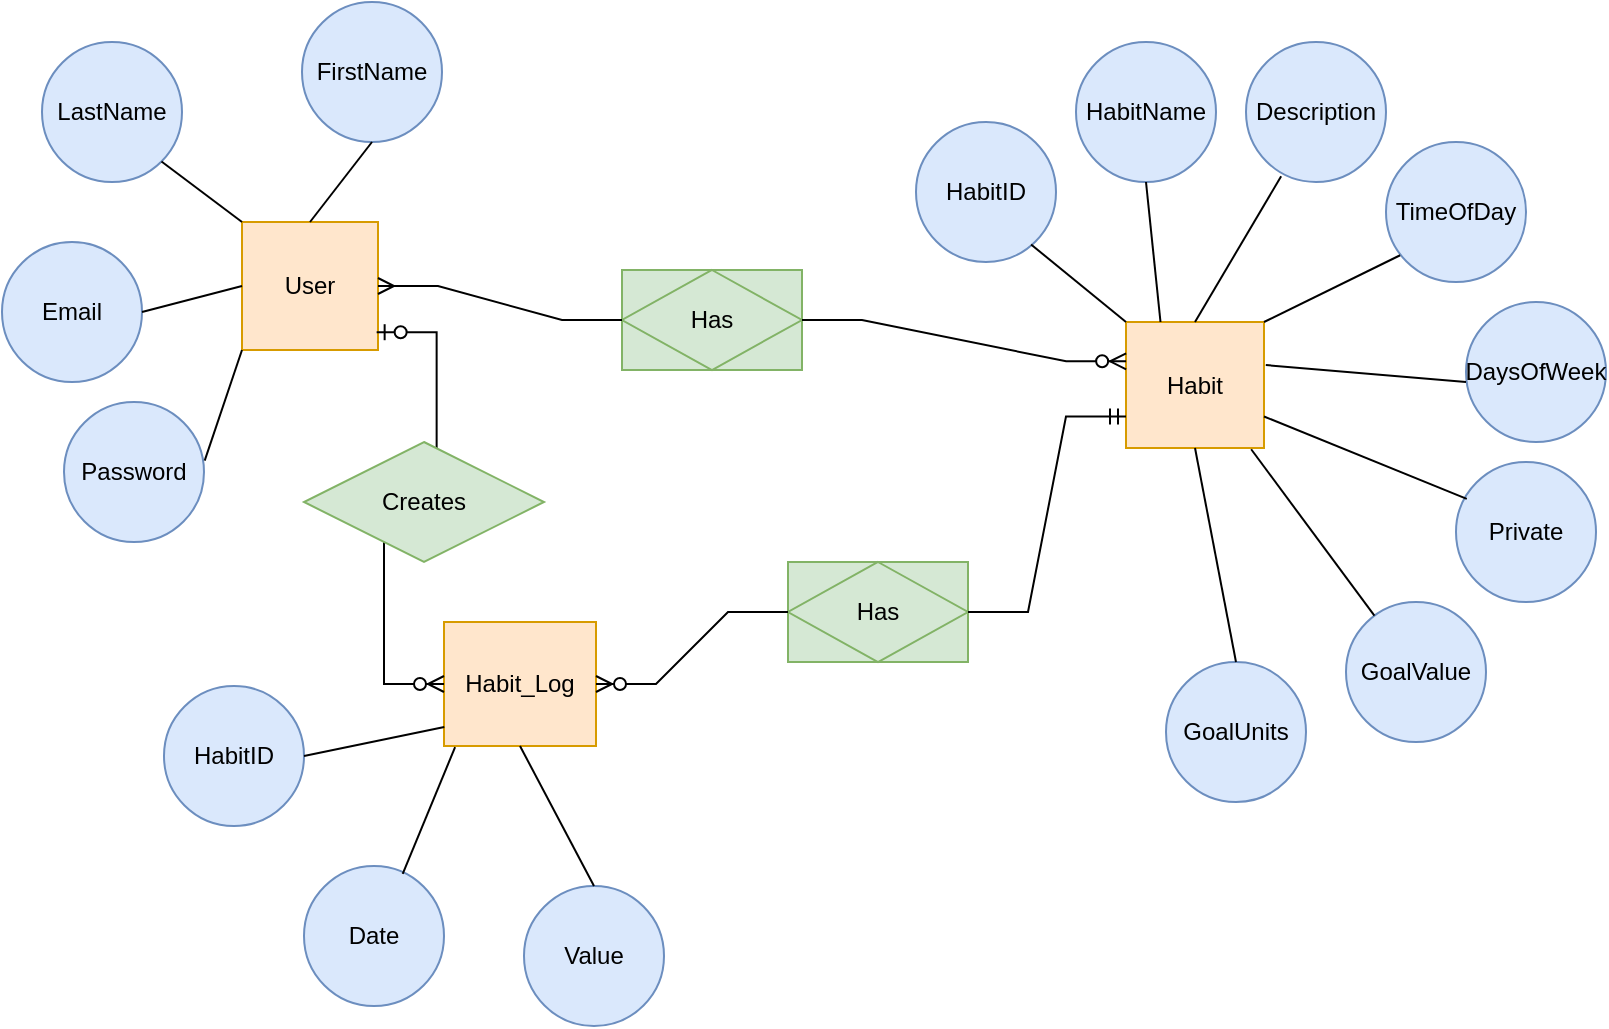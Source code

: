 <mxfile version="26.0.16">
  <diagram name="Page-1" id="G9ifeTFGzU589j72VpIW">
    <mxGraphModel dx="1050" dy="559" grid="0" gridSize="10" guides="1" tooltips="1" connect="1" arrows="1" fold="1" page="1" pageScale="1" pageWidth="850" pageHeight="1100" math="0" shadow="0">
      <root>
        <mxCell id="0" />
        <mxCell id="1" parent="0" />
        <mxCell id="bLYFY1r-CMGZMfWj51zT-1" value="User" style="rounded=0;whiteSpace=wrap;html=1;fillColor=#ffe6cc;strokeColor=#d79b00;" parent="1" vertex="1">
          <mxGeometry x="150" y="170" width="68" height="64" as="geometry" />
        </mxCell>
        <mxCell id="bLYFY1r-CMGZMfWj51zT-2" value="Habit" style="rounded=0;whiteSpace=wrap;html=1;fillColor=#ffe6cc;strokeColor=#d79b00;" parent="1" vertex="1">
          <mxGeometry x="592" y="220" width="69" height="63" as="geometry" />
        </mxCell>
        <mxCell id="bLYFY1r-CMGZMfWj51zT-4" value="HabitName" style="ellipse;whiteSpace=wrap;html=1;aspect=fixed;fillColor=#dae8fc;strokeColor=#6c8ebf;" parent="1" vertex="1">
          <mxGeometry x="567" y="80" width="70" height="70" as="geometry" />
        </mxCell>
        <mxCell id="bLYFY1r-CMGZMfWj51zT-5" value="Description" style="ellipse;whiteSpace=wrap;html=1;aspect=fixed;fillColor=#dae8fc;strokeColor=#6c8ebf;" parent="1" vertex="1">
          <mxGeometry x="652" y="80" width="70" height="70" as="geometry" />
        </mxCell>
        <mxCell id="bLYFY1r-CMGZMfWj51zT-7" value="Habit_Log" style="rounded=0;whiteSpace=wrap;html=1;fillColor=#ffe6cc;strokeColor=#d79b00;" parent="1" vertex="1">
          <mxGeometry x="251" y="370" width="76" height="62" as="geometry" />
        </mxCell>
        <mxCell id="bLYFY1r-CMGZMfWj51zT-8" value="TimeOfDay" style="ellipse;whiteSpace=wrap;html=1;aspect=fixed;fillColor=#dae8fc;strokeColor=#6c8ebf;" parent="1" vertex="1">
          <mxGeometry x="722" y="130" width="70" height="70" as="geometry" />
        </mxCell>
        <mxCell id="bLYFY1r-CMGZMfWj51zT-9" value="DaysOfWeek" style="ellipse;whiteSpace=wrap;html=1;aspect=fixed;fillColor=#dae8fc;strokeColor=#6c8ebf;" parent="1" vertex="1">
          <mxGeometry x="762" y="210" width="70" height="70" as="geometry" />
        </mxCell>
        <mxCell id="bLYFY1r-CMGZMfWj51zT-10" value="Private" style="ellipse;whiteSpace=wrap;html=1;aspect=fixed;fillColor=#dae8fc;strokeColor=#6c8ebf;" parent="1" vertex="1">
          <mxGeometry x="757" y="290" width="70" height="70" as="geometry" />
        </mxCell>
        <mxCell id="bLYFY1r-CMGZMfWj51zT-11" value="GoalValue" style="ellipse;whiteSpace=wrap;html=1;aspect=fixed;fillColor=#dae8fc;strokeColor=#6c8ebf;" parent="1" vertex="1">
          <mxGeometry x="702" y="360" width="70" height="70" as="geometry" />
        </mxCell>
        <mxCell id="bLYFY1r-CMGZMfWj51zT-12" value="GoalUnits" style="ellipse;whiteSpace=wrap;html=1;aspect=fixed;fillColor=#dae8fc;strokeColor=#6c8ebf;" parent="1" vertex="1">
          <mxGeometry x="612" y="390" width="70" height="70" as="geometry" />
        </mxCell>
        <mxCell id="bLYFY1r-CMGZMfWj51zT-13" value="" style="endArrow=none;html=1;rounded=0;exitX=0.5;exitY=1;exitDx=0;exitDy=0;entryX=0.25;entryY=0;entryDx=0;entryDy=0;" parent="1" source="bLYFY1r-CMGZMfWj51zT-4" target="bLYFY1r-CMGZMfWj51zT-2" edge="1">
          <mxGeometry relative="1" as="geometry">
            <mxPoint x="532" y="330" as="sourcePoint" />
            <mxPoint x="692" y="330" as="targetPoint" />
          </mxGeometry>
        </mxCell>
        <mxCell id="bLYFY1r-CMGZMfWj51zT-14" value="" style="endArrow=none;html=1;rounded=0;exitX=0.251;exitY=0.959;exitDx=0;exitDy=0;entryX=0.5;entryY=0;entryDx=0;entryDy=0;exitPerimeter=0;" parent="1" source="bLYFY1r-CMGZMfWj51zT-5" target="bLYFY1r-CMGZMfWj51zT-2" edge="1">
          <mxGeometry relative="1" as="geometry">
            <mxPoint x="612" y="160" as="sourcePoint" />
            <mxPoint x="630" y="230" as="targetPoint" />
          </mxGeometry>
        </mxCell>
        <mxCell id="bLYFY1r-CMGZMfWj51zT-15" value="" style="endArrow=none;html=1;rounded=0;exitX=0.101;exitY=0.809;exitDx=0;exitDy=0;exitPerimeter=0;entryX=1;entryY=0;entryDx=0;entryDy=0;" parent="1" source="bLYFY1r-CMGZMfWj51zT-8" edge="1" target="bLYFY1r-CMGZMfWj51zT-2">
          <mxGeometry relative="1" as="geometry">
            <mxPoint x="682" y="167" as="sourcePoint" />
            <mxPoint x="692" y="220" as="targetPoint" />
          </mxGeometry>
        </mxCell>
        <mxCell id="bLYFY1r-CMGZMfWj51zT-16" value="" style="endArrow=none;html=1;rounded=0;exitX=0.072;exitY=0.845;exitDx=0;exitDy=0;entryX=1.013;entryY=0.342;entryDx=0;entryDy=0;exitPerimeter=0;entryPerimeter=0;" parent="1" target="bLYFY1r-CMGZMfWj51zT-2" edge="1">
          <mxGeometry relative="1" as="geometry">
            <mxPoint x="762" y="250" as="sourcePoint" />
            <mxPoint x="717" y="273" as="targetPoint" />
          </mxGeometry>
        </mxCell>
        <mxCell id="bLYFY1r-CMGZMfWj51zT-17" value="" style="endArrow=none;html=1;rounded=0;entryX=1;entryY=0.75;entryDx=0;entryDy=0;exitX=0.077;exitY=0.263;exitDx=0;exitDy=0;exitPerimeter=0;" parent="1" source="bLYFY1r-CMGZMfWj51zT-10" edge="1" target="bLYFY1r-CMGZMfWj51zT-2">
          <mxGeometry relative="1" as="geometry">
            <mxPoint x="752" y="320" as="sourcePoint" />
            <mxPoint x="702" y="298" as="targetPoint" />
          </mxGeometry>
        </mxCell>
        <mxCell id="bLYFY1r-CMGZMfWj51zT-18" value="" style="endArrow=none;html=1;rounded=0;entryX=0.907;entryY=1.01;entryDx=0;entryDy=0;entryPerimeter=0;" parent="1" source="bLYFY1r-CMGZMfWj51zT-11" target="bLYFY1r-CMGZMfWj51zT-2" edge="1">
          <mxGeometry relative="1" as="geometry">
            <mxPoint x="768" y="331" as="sourcePoint" />
            <mxPoint x="712" y="308" as="targetPoint" />
          </mxGeometry>
        </mxCell>
        <mxCell id="bLYFY1r-CMGZMfWj51zT-19" value="" style="endArrow=none;html=1;rounded=0;exitX=0.5;exitY=0;exitDx=0;exitDy=0;entryX=0.5;entryY=1;entryDx=0;entryDy=0;" parent="1" source="bLYFY1r-CMGZMfWj51zT-12" edge="1" target="bLYFY1r-CMGZMfWj51zT-2">
          <mxGeometry relative="1" as="geometry">
            <mxPoint x="731" y="386" as="sourcePoint" />
            <mxPoint x="647" y="331" as="targetPoint" />
          </mxGeometry>
        </mxCell>
        <mxCell id="bLYFY1r-CMGZMfWj51zT-34" value="Has" style="shape=associativeEntity;whiteSpace=wrap;html=1;align=center;fillColor=#d5e8d4;strokeColor=#82b366;" parent="1" vertex="1">
          <mxGeometry x="423" y="340" width="90" height="50" as="geometry" />
        </mxCell>
        <mxCell id="bLYFY1r-CMGZMfWj51zT-36" value="FirstName" style="ellipse;whiteSpace=wrap;html=1;aspect=fixed;fillColor=#dae8fc;strokeColor=#6c8ebf;" parent="1" vertex="1">
          <mxGeometry x="180" y="60" width="70" height="70" as="geometry" />
        </mxCell>
        <mxCell id="bLYFY1r-CMGZMfWj51zT-37" value="LastName" style="ellipse;whiteSpace=wrap;html=1;aspect=fixed;fillColor=#dae8fc;strokeColor=#6c8ebf;" parent="1" vertex="1">
          <mxGeometry x="50" y="80" width="70" height="70" as="geometry" />
        </mxCell>
        <mxCell id="bLYFY1r-CMGZMfWj51zT-38" value="Email" style="ellipse;whiteSpace=wrap;html=1;aspect=fixed;fillColor=#dae8fc;strokeColor=#6c8ebf;" parent="1" vertex="1">
          <mxGeometry x="30" y="180" width="70" height="70" as="geometry" />
        </mxCell>
        <mxCell id="bLYFY1r-CMGZMfWj51zT-39" value="Password" style="ellipse;whiteSpace=wrap;html=1;aspect=fixed;fillColor=#dae8fc;strokeColor=#6c8ebf;" parent="1" vertex="1">
          <mxGeometry x="61" y="260" width="70" height="70" as="geometry" />
        </mxCell>
        <mxCell id="bLYFY1r-CMGZMfWj51zT-23" value="Has" style="shape=associativeEntity;whiteSpace=wrap;html=1;align=center;fillColor=#d5e8d4;strokeColor=#82b366;" parent="1" vertex="1">
          <mxGeometry x="340" y="194" width="90" height="50" as="geometry" />
        </mxCell>
        <mxCell id="bLYFY1r-CMGZMfWj51zT-41" value="" style="endArrow=none;html=1;rounded=0;exitX=0.5;exitY=1;exitDx=0;exitDy=0;entryX=0.5;entryY=0;entryDx=0;entryDy=0;" parent="1" source="bLYFY1r-CMGZMfWj51zT-36" target="bLYFY1r-CMGZMfWj51zT-1" edge="1">
          <mxGeometry relative="1" as="geometry">
            <mxPoint x="225" y="370" as="sourcePoint" />
            <mxPoint x="385" y="370" as="targetPoint" />
          </mxGeometry>
        </mxCell>
        <mxCell id="bLYFY1r-CMGZMfWj51zT-42" value="" style="endArrow=none;html=1;rounded=0;exitX=1;exitY=1;exitDx=0;exitDy=0;entryX=0;entryY=0;entryDx=0;entryDy=0;" parent="1" source="bLYFY1r-CMGZMfWj51zT-37" target="bLYFY1r-CMGZMfWj51zT-1" edge="1">
          <mxGeometry relative="1" as="geometry">
            <mxPoint x="170" y="190" as="sourcePoint" />
            <mxPoint x="190" y="230" as="targetPoint" />
          </mxGeometry>
        </mxCell>
        <mxCell id="bLYFY1r-CMGZMfWj51zT-43" value="" style="endArrow=none;html=1;rounded=0;exitX=1;exitY=0.5;exitDx=0;exitDy=0;entryX=0;entryY=0.5;entryDx=0;entryDy=0;" parent="1" source="bLYFY1r-CMGZMfWj51zT-38" target="bLYFY1r-CMGZMfWj51zT-1" edge="1">
          <mxGeometry relative="1" as="geometry">
            <mxPoint x="105" y="210" as="sourcePoint" />
            <mxPoint x="135" y="230" as="targetPoint" />
          </mxGeometry>
        </mxCell>
        <mxCell id="bLYFY1r-CMGZMfWj51zT-44" value="" style="endArrow=none;html=1;rounded=0;exitX=1.005;exitY=0.419;exitDx=0;exitDy=0;entryX=0;entryY=1;entryDx=0;entryDy=0;exitPerimeter=0;" parent="1" source="bLYFY1r-CMGZMfWj51zT-39" target="bLYFY1r-CMGZMfWj51zT-1" edge="1">
          <mxGeometry relative="1" as="geometry">
            <mxPoint x="75" y="275" as="sourcePoint" />
            <mxPoint x="135" y="285" as="targetPoint" />
          </mxGeometry>
        </mxCell>
        <mxCell id="bLYFY1r-CMGZMfWj51zT-50" value="" style="edgeStyle=entityRelationEdgeStyle;fontSize=12;html=1;endArrow=ERzeroToMany;endFill=1;rounded=0;exitX=1;exitY=0.5;exitDx=0;exitDy=0;entryX=0.001;entryY=0.312;entryDx=0;entryDy=0;entryPerimeter=0;" parent="1" source="bLYFY1r-CMGZMfWj51zT-23" target="bLYFY1r-CMGZMfWj51zT-2" edge="1">
          <mxGeometry width="100" height="100" relative="1" as="geometry">
            <mxPoint x="427" y="201" as="sourcePoint" />
            <mxPoint x="532" y="170" as="targetPoint" />
          </mxGeometry>
        </mxCell>
        <mxCell id="bLYFY1r-CMGZMfWj51zT-51" value="" style="edgeStyle=entityRelationEdgeStyle;fontSize=12;html=1;endArrow=ERmany;rounded=0;entryX=1;entryY=0.5;entryDx=0;entryDy=0;exitX=0;exitY=0.5;exitDx=0;exitDy=0;" parent="1" source="bLYFY1r-CMGZMfWj51zT-23" target="bLYFY1r-CMGZMfWj51zT-1" edge="1">
          <mxGeometry width="100" height="100" relative="1" as="geometry">
            <mxPoint x="395.0" y="290" as="sourcePoint" />
            <mxPoint x="295.0" y="190" as="targetPoint" />
          </mxGeometry>
        </mxCell>
        <mxCell id="bLYFY1r-CMGZMfWj51zT-54" value="HabitID" style="ellipse;whiteSpace=wrap;html=1;aspect=fixed;fillColor=#dae8fc;strokeColor=#6c8ebf;" parent="1" vertex="1">
          <mxGeometry x="487" y="120" width="70" height="70" as="geometry" />
        </mxCell>
        <mxCell id="bLYFY1r-CMGZMfWj51zT-55" value="" style="endArrow=none;html=1;rounded=0;exitX=0.822;exitY=0.875;exitDx=0;exitDy=0;entryX=0;entryY=0;entryDx=0;entryDy=0;exitPerimeter=0;" parent="1" source="bLYFY1r-CMGZMfWj51zT-54" target="bLYFY1r-CMGZMfWj51zT-2" edge="1">
          <mxGeometry relative="1" as="geometry">
            <mxPoint x="532" y="165" as="sourcePoint" />
            <mxPoint x="555" y="245" as="targetPoint" />
          </mxGeometry>
        </mxCell>
        <mxCell id="bLYFY1r-CMGZMfWj51zT-56" value="HabitID" style="ellipse;whiteSpace=wrap;html=1;aspect=fixed;fillColor=#dae8fc;strokeColor=#6c8ebf;" parent="1" vertex="1">
          <mxGeometry x="111" y="402" width="70" height="70" as="geometry" />
        </mxCell>
        <mxCell id="bLYFY1r-CMGZMfWj51zT-57" value="" style="endArrow=none;html=1;rounded=0;exitX=1;exitY=0.5;exitDx=0;exitDy=0;entryX=0.002;entryY=0.846;entryDx=0;entryDy=0;entryPerimeter=0;" parent="1" source="bLYFY1r-CMGZMfWj51zT-56" target="bLYFY1r-CMGZMfWj51zT-7" edge="1">
          <mxGeometry relative="1" as="geometry">
            <mxPoint x="126" y="527" as="sourcePoint" />
            <mxPoint x="186" y="582" as="targetPoint" />
          </mxGeometry>
        </mxCell>
        <mxCell id="bLYFY1r-CMGZMfWj51zT-58" value="Date" style="ellipse;whiteSpace=wrap;html=1;aspect=fixed;fillColor=#dae8fc;strokeColor=#6c8ebf;" parent="1" vertex="1">
          <mxGeometry x="181" y="492" width="70" height="70" as="geometry" />
        </mxCell>
        <mxCell id="bLYFY1r-CMGZMfWj51zT-59" value="" style="endArrow=none;html=1;rounded=0;exitX=0.705;exitY=0.057;exitDx=0;exitDy=0;entryX=0.073;entryY=1.009;entryDx=0;entryDy=0;entryPerimeter=0;exitPerimeter=0;" parent="1" source="bLYFY1r-CMGZMfWj51zT-58" target="bLYFY1r-CMGZMfWj51zT-7" edge="1">
          <mxGeometry relative="1" as="geometry">
            <mxPoint x="161" y="517" as="sourcePoint" />
            <mxPoint x="241" y="495" as="targetPoint" />
          </mxGeometry>
        </mxCell>
        <mxCell id="bLYFY1r-CMGZMfWj51zT-60" value="Value" style="ellipse;whiteSpace=wrap;html=1;aspect=fixed;fillColor=#dae8fc;strokeColor=#6c8ebf;" parent="1" vertex="1">
          <mxGeometry x="291" y="502" width="70" height="70" as="geometry" />
        </mxCell>
        <mxCell id="bLYFY1r-CMGZMfWj51zT-61" value="" style="endArrow=none;html=1;rounded=0;exitX=0.5;exitY=0;exitDx=0;exitDy=0;entryX=0.5;entryY=1;entryDx=0;entryDy=0;" parent="1" source="bLYFY1r-CMGZMfWj51zT-60" target="bLYFY1r-CMGZMfWj51zT-7" edge="1">
          <mxGeometry relative="1" as="geometry">
            <mxPoint x="210" y="571" as="sourcePoint" />
            <mxPoint x="249" y="513" as="targetPoint" />
          </mxGeometry>
        </mxCell>
        <mxCell id="bLYFY1r-CMGZMfWj51zT-62" value="" style="edgeStyle=entityRelationEdgeStyle;fontSize=12;html=1;endArrow=ERmandOne;rounded=0;entryX=0;entryY=0.75;entryDx=0;entryDy=0;exitX=1;exitY=0.5;exitDx=0;exitDy=0;" parent="1" source="bLYFY1r-CMGZMfWj51zT-34" target="bLYFY1r-CMGZMfWj51zT-2" edge="1">
          <mxGeometry width="100" height="100" relative="1" as="geometry">
            <mxPoint x="317" y="410" as="sourcePoint" />
            <mxPoint x="417" y="310" as="targetPoint" />
          </mxGeometry>
        </mxCell>
        <mxCell id="bLYFY1r-CMGZMfWj51zT-63" value="" style="edgeStyle=entityRelationEdgeStyle;fontSize=12;html=1;endArrow=ERzeroToMany;endFill=1;rounded=0;entryX=1;entryY=0.5;entryDx=0;entryDy=0;exitX=0;exitY=0.5;exitDx=0;exitDy=0;" parent="1" source="bLYFY1r-CMGZMfWj51zT-34" target="bLYFY1r-CMGZMfWj51zT-7" edge="1">
          <mxGeometry width="100" height="100" relative="1" as="geometry">
            <mxPoint x="420" y="470" as="sourcePoint" />
            <mxPoint x="520" y="370" as="targetPoint" />
          </mxGeometry>
        </mxCell>
        <mxCell id="bLYFY1r-CMGZMfWj51zT-67" value="" style="edgeStyle=entityRelationEdgeStyle;fontSize=12;html=1;endArrow=ERzeroToMany;startArrow=ERzeroToOne;rounded=0;exitX=0.99;exitY=0.861;exitDx=0;exitDy=0;entryX=0;entryY=0.5;entryDx=0;entryDy=0;exitPerimeter=0;" parent="1" source="bLYFY1r-CMGZMfWj51zT-1" target="bLYFY1r-CMGZMfWj51zT-7" edge="1">
          <mxGeometry width="100" height="100" relative="1" as="geometry">
            <mxPoint x="380" y="450" as="sourcePoint" />
            <mxPoint x="480" y="350" as="targetPoint" />
            <Array as="points">
              <mxPoint x="210" y="310" />
            </Array>
          </mxGeometry>
        </mxCell>
        <mxCell id="bLYFY1r-CMGZMfWj51zT-65" value="Creates" style="shape=rhombus;perimeter=rhombusPerimeter;whiteSpace=wrap;html=1;align=center;fillColor=#d5e8d4;strokeColor=#82b366;" parent="1" vertex="1">
          <mxGeometry x="181" y="280" width="120" height="60" as="geometry" />
        </mxCell>
      </root>
    </mxGraphModel>
  </diagram>
</mxfile>
